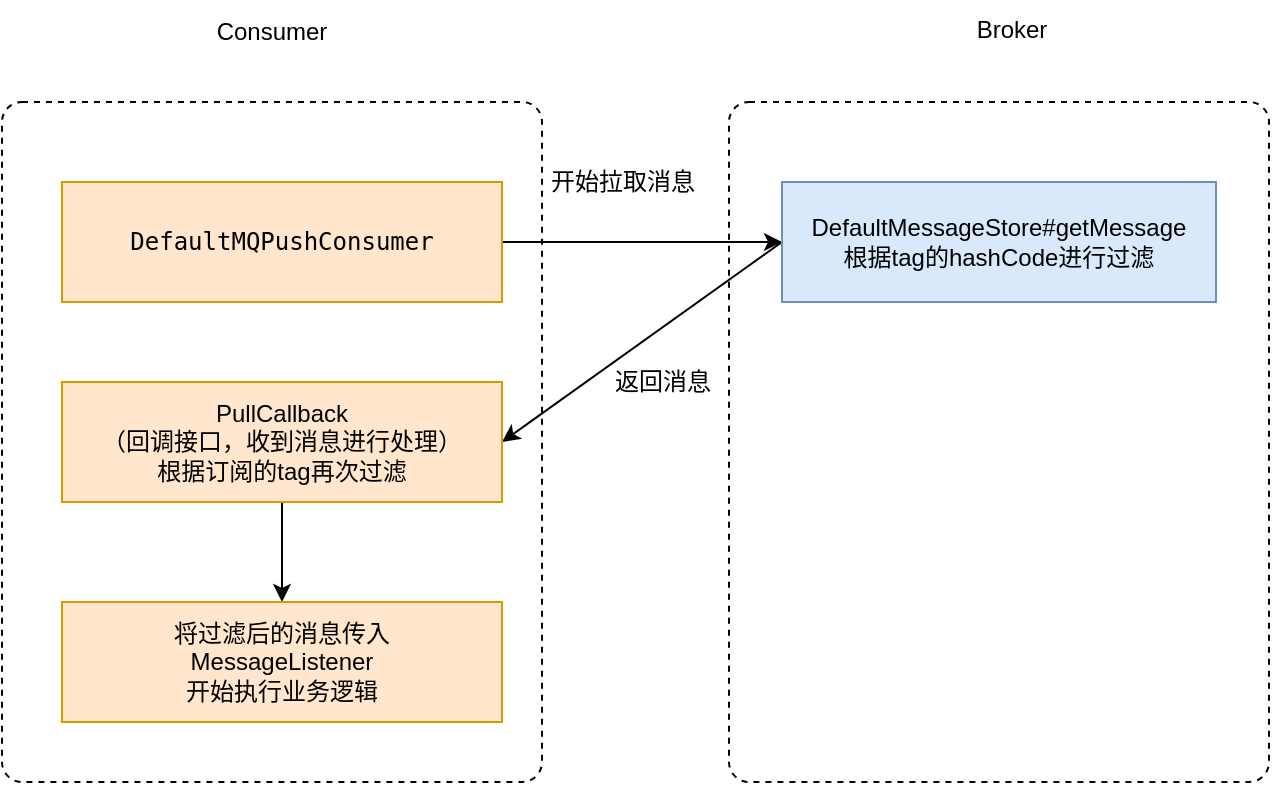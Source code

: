 <mxfile version="15.7.0" type="github">
  <diagram id="FIARPuL7rK5t55kT-bK6" name="Page-1">
    <mxGraphModel dx="946" dy="537" grid="1" gridSize="10" guides="1" tooltips="1" connect="1" arrows="1" fold="1" page="1" pageScale="1" pageWidth="827" pageHeight="1169" math="0" shadow="0">
      <root>
        <mxCell id="0" />
        <mxCell id="1" parent="0" />
        <mxCell id="oOUHtN4aPDvEVTGoeREF-14" value="" style="html=1;align=center;verticalAlign=top;rounded=1;absoluteArcSize=1;arcSize=20;dashed=1;" vertex="1" parent="1">
          <mxGeometry x="433.5" y="100" width="270" height="340" as="geometry" />
        </mxCell>
        <mxCell id="oOUHtN4aPDvEVTGoeREF-13" value="" style="html=1;align=center;verticalAlign=top;rounded=1;absoluteArcSize=1;arcSize=20;dashed=1;" vertex="1" parent="1">
          <mxGeometry x="70" y="100" width="270" height="340" as="geometry" />
        </mxCell>
        <mxCell id="oOUHtN4aPDvEVTGoeREF-8" style="edgeStyle=orthogonalEdgeStyle;rounded=0;orthogonalLoop=1;jettySize=auto;html=1;exitX=1;exitY=0.5;exitDx=0;exitDy=0;entryX=0;entryY=0.5;entryDx=0;entryDy=0;" edge="1" parent="1" source="oOUHtN4aPDvEVTGoeREF-2" target="oOUHtN4aPDvEVTGoeREF-3">
          <mxGeometry relative="1" as="geometry" />
        </mxCell>
        <mxCell id="oOUHtN4aPDvEVTGoeREF-2" value="&lt;pre&gt;DefaultMQPushConsumer&lt;/pre&gt;" style="rounded=0;whiteSpace=wrap;html=1;fillColor=#ffe6cc;strokeColor=#d79b00;" vertex="1" parent="1">
          <mxGeometry x="100" y="140" width="220" height="60" as="geometry" />
        </mxCell>
        <mxCell id="oOUHtN4aPDvEVTGoeREF-10" style="rounded=0;orthogonalLoop=1;jettySize=auto;html=1;exitX=0;exitY=0.5;exitDx=0;exitDy=0;entryX=1;entryY=0.5;entryDx=0;entryDy=0;" edge="1" parent="1" source="oOUHtN4aPDvEVTGoeREF-3" target="oOUHtN4aPDvEVTGoeREF-5">
          <mxGeometry relative="1" as="geometry" />
        </mxCell>
        <mxCell id="oOUHtN4aPDvEVTGoeREF-3" value="&lt;span&gt;DefaultMessageStore#getMessage&lt;br&gt;根据tag的hashCode进行过滤&lt;br&gt;&lt;/span&gt;" style="rounded=0;whiteSpace=wrap;html=1;fillColor=#dae8fc;strokeColor=#6c8ebf;" vertex="1" parent="1">
          <mxGeometry x="460" y="140" width="217" height="60" as="geometry" />
        </mxCell>
        <mxCell id="oOUHtN4aPDvEVTGoeREF-11" style="edgeStyle=none;rounded=0;orthogonalLoop=1;jettySize=auto;html=1;exitX=0.5;exitY=1;exitDx=0;exitDy=0;entryX=0.5;entryY=0;entryDx=0;entryDy=0;" edge="1" parent="1" source="oOUHtN4aPDvEVTGoeREF-5" target="oOUHtN4aPDvEVTGoeREF-7">
          <mxGeometry relative="1" as="geometry" />
        </mxCell>
        <mxCell id="oOUHtN4aPDvEVTGoeREF-5" value="PullCallback&lt;br&gt;（回调接口，收到消息进行处理）&lt;br&gt;根据订阅的tag再次过滤" style="rounded=0;whiteSpace=wrap;html=1;fillColor=#ffe6cc;strokeColor=#d79b00;" vertex="1" parent="1">
          <mxGeometry x="100" y="240" width="220" height="60" as="geometry" />
        </mxCell>
        <mxCell id="oOUHtN4aPDvEVTGoeREF-7" value="&lt;span style=&quot;text-align: left&quot;&gt;将过滤后的消息传入&lt;br&gt;&lt;/span&gt;&lt;span style=&quot;text-align: left&quot;&gt;MessageListener&lt;br&gt;&lt;/span&gt;&lt;span style=&quot;text-align: left&quot;&gt;开始执行业务逻辑&lt;br&gt;&lt;/span&gt;" style="rounded=0;whiteSpace=wrap;html=1;fillColor=#ffe6cc;strokeColor=#d79b00;" vertex="1" parent="1">
          <mxGeometry x="100" y="350" width="220" height="60" as="geometry" />
        </mxCell>
        <mxCell id="oOUHtN4aPDvEVTGoeREF-9" value="开始拉取消息" style="text;html=1;align=center;verticalAlign=middle;resizable=0;points=[];autosize=1;strokeColor=none;fillColor=none;" vertex="1" parent="1">
          <mxGeometry x="335" y="130" width="90" height="20" as="geometry" />
        </mxCell>
        <mxCell id="oOUHtN4aPDvEVTGoeREF-12" value="返回消息" style="text;html=1;align=center;verticalAlign=middle;resizable=0;points=[];autosize=1;strokeColor=none;fillColor=none;" vertex="1" parent="1">
          <mxGeometry x="370" y="230" width="60" height="20" as="geometry" />
        </mxCell>
        <mxCell id="oOUHtN4aPDvEVTGoeREF-15" value="Consumer" style="text;html=1;strokeColor=none;fillColor=none;align=center;verticalAlign=middle;whiteSpace=wrap;rounded=0;" vertex="1" parent="1">
          <mxGeometry x="175" y="50" width="60" height="30" as="geometry" />
        </mxCell>
        <mxCell id="oOUHtN4aPDvEVTGoeREF-16" value="Broker" style="text;html=1;strokeColor=none;fillColor=none;align=center;verticalAlign=middle;whiteSpace=wrap;rounded=0;" vertex="1" parent="1">
          <mxGeometry x="545" y="49" width="60" height="30" as="geometry" />
        </mxCell>
      </root>
    </mxGraphModel>
  </diagram>
</mxfile>
